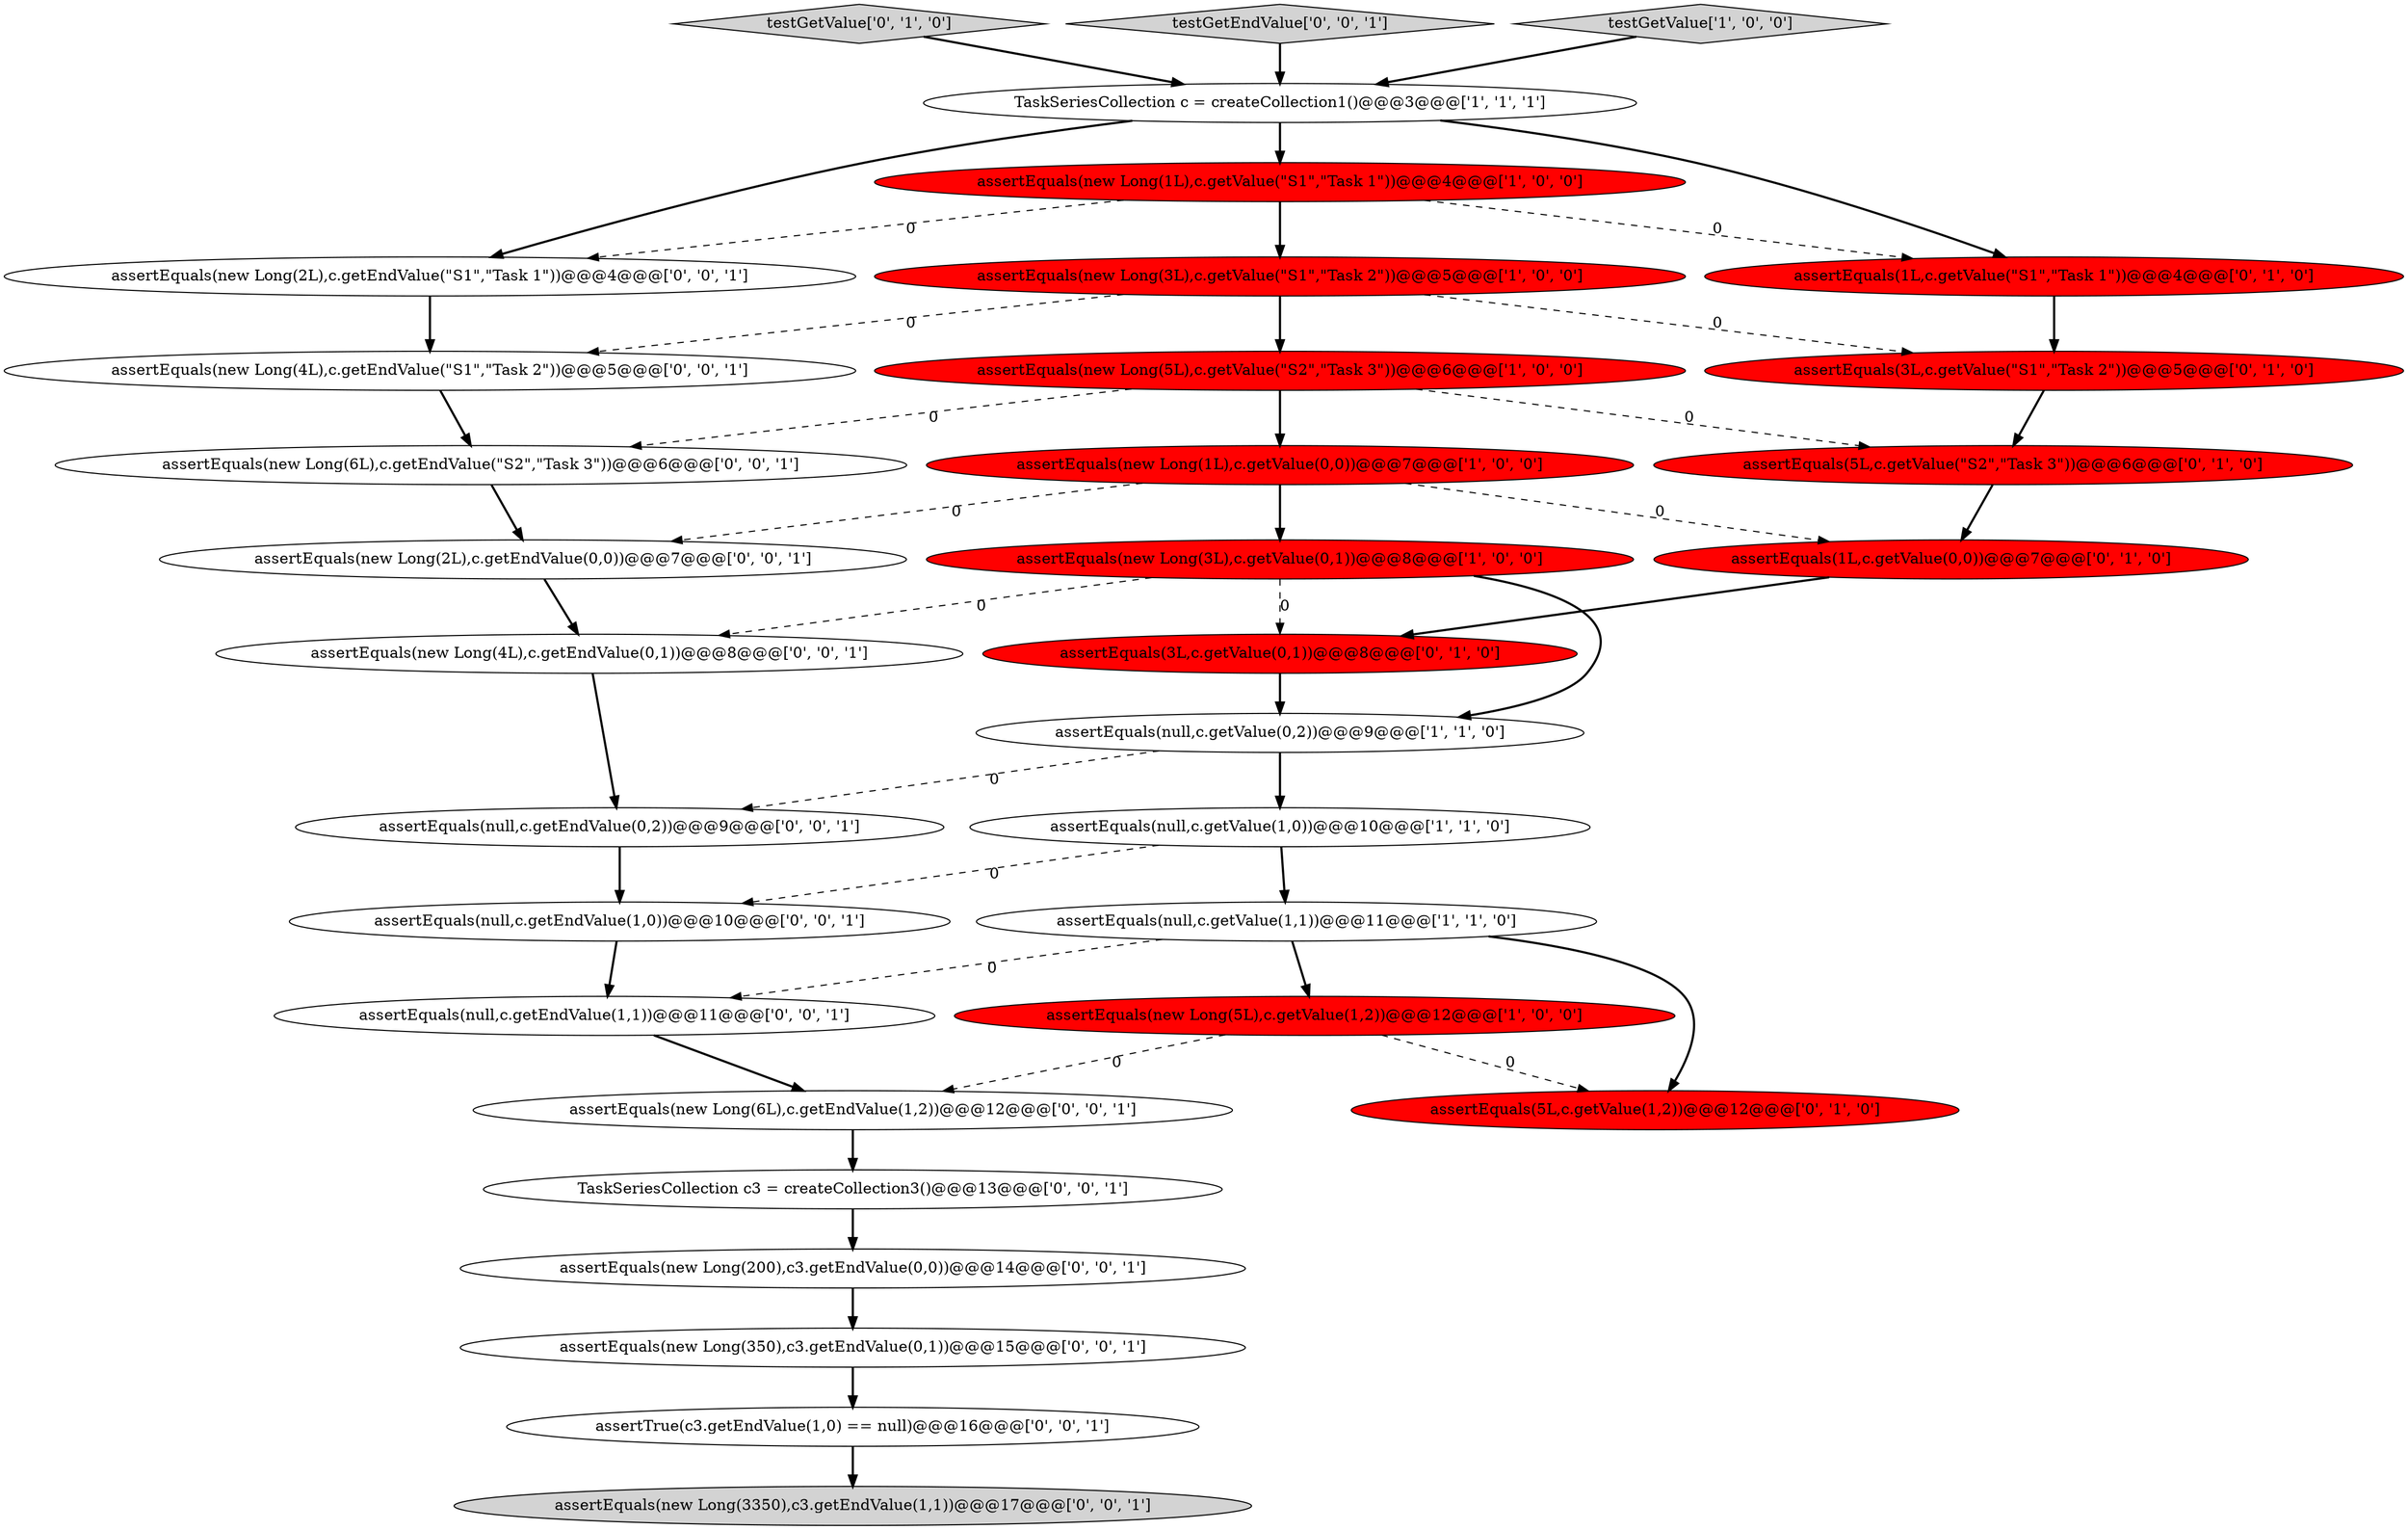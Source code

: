 digraph {
23 [style = filled, label = "TaskSeriesCollection c3 = createCollection3()@@@13@@@['0', '0', '1']", fillcolor = white, shape = ellipse image = "AAA0AAABBB3BBB"];
24 [style = filled, label = "assertEquals(new Long(4L),c.getEndValue(0,1))@@@8@@@['0', '0', '1']", fillcolor = white, shape = ellipse image = "AAA0AAABBB3BBB"];
16 [style = filled, label = "testGetValue['0', '1', '0']", fillcolor = lightgray, shape = diamond image = "AAA0AAABBB2BBB"];
2 [style = filled, label = "assertEquals(new Long(5L),c.getValue(\"S2\",\"Task 3\"))@@@6@@@['1', '0', '0']", fillcolor = red, shape = ellipse image = "AAA1AAABBB1BBB"];
4 [style = filled, label = "assertEquals(null,c.getValue(0,2))@@@9@@@['1', '1', '0']", fillcolor = white, shape = ellipse image = "AAA0AAABBB1BBB"];
30 [style = filled, label = "assertEquals(new Long(2L),c.getEndValue(\"S1\",\"Task 1\"))@@@4@@@['0', '0', '1']", fillcolor = white, shape = ellipse image = "AAA0AAABBB3BBB"];
3 [style = filled, label = "assertEquals(new Long(1L),c.getValue(0,0))@@@7@@@['1', '0', '0']", fillcolor = red, shape = ellipse image = "AAA1AAABBB1BBB"];
28 [style = filled, label = "assertTrue(c3.getEndValue(1,0) == null)@@@16@@@['0', '0', '1']", fillcolor = white, shape = ellipse image = "AAA0AAABBB3BBB"];
8 [style = filled, label = "assertEquals(new Long(3L),c.getValue(\"S1\",\"Task 2\"))@@@5@@@['1', '0', '0']", fillcolor = red, shape = ellipse image = "AAA1AAABBB1BBB"];
18 [style = filled, label = "assertEquals(null,c.getEndValue(0,2))@@@9@@@['0', '0', '1']", fillcolor = white, shape = ellipse image = "AAA0AAABBB3BBB"];
0 [style = filled, label = "assertEquals(new Long(1L),c.getValue(\"S1\",\"Task 1\"))@@@4@@@['1', '0', '0']", fillcolor = red, shape = ellipse image = "AAA1AAABBB1BBB"];
7 [style = filled, label = "assertEquals(null,c.getValue(1,1))@@@11@@@['1', '1', '0']", fillcolor = white, shape = ellipse image = "AAA0AAABBB1BBB"];
19 [style = filled, label = "assertEquals(null,c.getEndValue(1,0))@@@10@@@['0', '0', '1']", fillcolor = white, shape = ellipse image = "AAA0AAABBB3BBB"];
25 [style = filled, label = "assertEquals(new Long(3350),c3.getEndValue(1,1))@@@17@@@['0', '0', '1']", fillcolor = lightgray, shape = ellipse image = "AAA0AAABBB3BBB"];
27 [style = filled, label = "assertEquals(new Long(2L),c.getEndValue(0,0))@@@7@@@['0', '0', '1']", fillcolor = white, shape = ellipse image = "AAA0AAABBB3BBB"];
21 [style = filled, label = "assertEquals(new Long(4L),c.getEndValue(\"S1\",\"Task 2\"))@@@5@@@['0', '0', '1']", fillcolor = white, shape = ellipse image = "AAA0AAABBB3BBB"];
32 [style = filled, label = "assertEquals(new Long(200),c3.getEndValue(0,0))@@@14@@@['0', '0', '1']", fillcolor = white, shape = ellipse image = "AAA0AAABBB3BBB"];
20 [style = filled, label = "testGetEndValue['0', '0', '1']", fillcolor = lightgray, shape = diamond image = "AAA0AAABBB3BBB"];
29 [style = filled, label = "assertEquals(new Long(6L),c.getEndValue(1,2))@@@12@@@['0', '0', '1']", fillcolor = white, shape = ellipse image = "AAA0AAABBB3BBB"];
14 [style = filled, label = "assertEquals(3L,c.getValue(\"S1\",\"Task 2\"))@@@5@@@['0', '1', '0']", fillcolor = red, shape = ellipse image = "AAA1AAABBB2BBB"];
5 [style = filled, label = "testGetValue['1', '0', '0']", fillcolor = lightgray, shape = diamond image = "AAA0AAABBB1BBB"];
11 [style = filled, label = "assertEquals(5L,c.getValue(\"S2\",\"Task 3\"))@@@6@@@['0', '1', '0']", fillcolor = red, shape = ellipse image = "AAA1AAABBB2BBB"];
15 [style = filled, label = "assertEquals(1L,c.getValue(\"S1\",\"Task 1\"))@@@4@@@['0', '1', '0']", fillcolor = red, shape = ellipse image = "AAA1AAABBB2BBB"];
26 [style = filled, label = "assertEquals(new Long(6L),c.getEndValue(\"S2\",\"Task 3\"))@@@6@@@['0', '0', '1']", fillcolor = white, shape = ellipse image = "AAA0AAABBB3BBB"];
12 [style = filled, label = "assertEquals(1L,c.getValue(0,0))@@@7@@@['0', '1', '0']", fillcolor = red, shape = ellipse image = "AAA1AAABBB2BBB"];
9 [style = filled, label = "assertEquals(new Long(5L),c.getValue(1,2))@@@12@@@['1', '0', '0']", fillcolor = red, shape = ellipse image = "AAA1AAABBB1BBB"];
31 [style = filled, label = "assertEquals(null,c.getEndValue(1,1))@@@11@@@['0', '0', '1']", fillcolor = white, shape = ellipse image = "AAA0AAABBB3BBB"];
6 [style = filled, label = "TaskSeriesCollection c = createCollection1()@@@3@@@['1', '1', '1']", fillcolor = white, shape = ellipse image = "AAA0AAABBB1BBB"];
13 [style = filled, label = "assertEquals(3L,c.getValue(0,1))@@@8@@@['0', '1', '0']", fillcolor = red, shape = ellipse image = "AAA1AAABBB2BBB"];
22 [style = filled, label = "assertEquals(new Long(350),c3.getEndValue(0,1))@@@15@@@['0', '0', '1']", fillcolor = white, shape = ellipse image = "AAA0AAABBB3BBB"];
17 [style = filled, label = "assertEquals(5L,c.getValue(1,2))@@@12@@@['0', '1', '0']", fillcolor = red, shape = ellipse image = "AAA1AAABBB2BBB"];
10 [style = filled, label = "assertEquals(new Long(3L),c.getValue(0,1))@@@8@@@['1', '0', '0']", fillcolor = red, shape = ellipse image = "AAA1AAABBB1BBB"];
1 [style = filled, label = "assertEquals(null,c.getValue(1,0))@@@10@@@['1', '1', '0']", fillcolor = white, shape = ellipse image = "AAA0AAABBB1BBB"];
4->18 [style = dashed, label="0"];
32->22 [style = bold, label=""];
7->17 [style = bold, label=""];
7->31 [style = dashed, label="0"];
15->14 [style = bold, label=""];
19->31 [style = bold, label=""];
16->6 [style = bold, label=""];
2->3 [style = bold, label=""];
3->27 [style = dashed, label="0"];
1->19 [style = dashed, label="0"];
18->19 [style = bold, label=""];
23->32 [style = bold, label=""];
0->15 [style = dashed, label="0"];
31->29 [style = bold, label=""];
11->12 [style = bold, label=""];
6->0 [style = bold, label=""];
22->28 [style = bold, label=""];
29->23 [style = bold, label=""];
20->6 [style = bold, label=""];
8->14 [style = dashed, label="0"];
10->13 [style = dashed, label="0"];
8->21 [style = dashed, label="0"];
24->18 [style = bold, label=""];
1->7 [style = bold, label=""];
6->15 [style = bold, label=""];
7->9 [style = bold, label=""];
3->10 [style = bold, label=""];
12->13 [style = bold, label=""];
21->26 [style = bold, label=""];
26->27 [style = bold, label=""];
30->21 [style = bold, label=""];
3->12 [style = dashed, label="0"];
5->6 [style = bold, label=""];
9->29 [style = dashed, label="0"];
8->2 [style = bold, label=""];
9->17 [style = dashed, label="0"];
0->30 [style = dashed, label="0"];
0->8 [style = bold, label=""];
10->4 [style = bold, label=""];
28->25 [style = bold, label=""];
2->11 [style = dashed, label="0"];
27->24 [style = bold, label=""];
4->1 [style = bold, label=""];
2->26 [style = dashed, label="0"];
14->11 [style = bold, label=""];
10->24 [style = dashed, label="0"];
13->4 [style = bold, label=""];
6->30 [style = bold, label=""];
}
